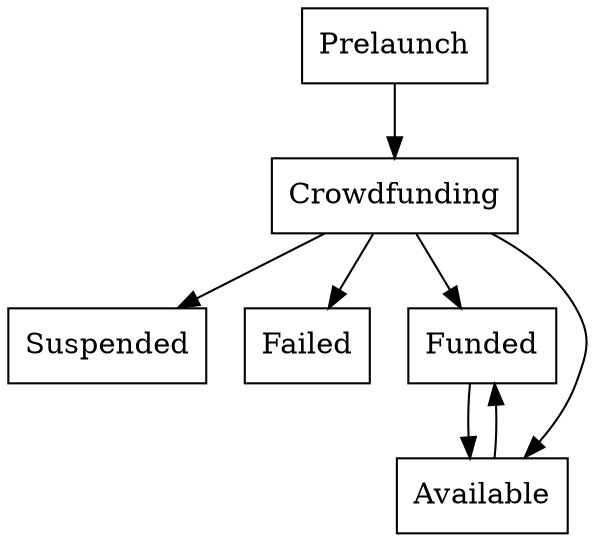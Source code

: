 digraph finite_state_machine {
	rankdir=TB;

    node [shape = box];

	node [penwidth = 1];

    Prelaunch -> Crowdfunding;

    Crowdfunding -> Suspended;
    Crowdfunding -> Failed;
    Crowdfunding -> Funded;
    Crowdfunding -> Available;

    Funded -> Available;

    Available -> Funded;
}
